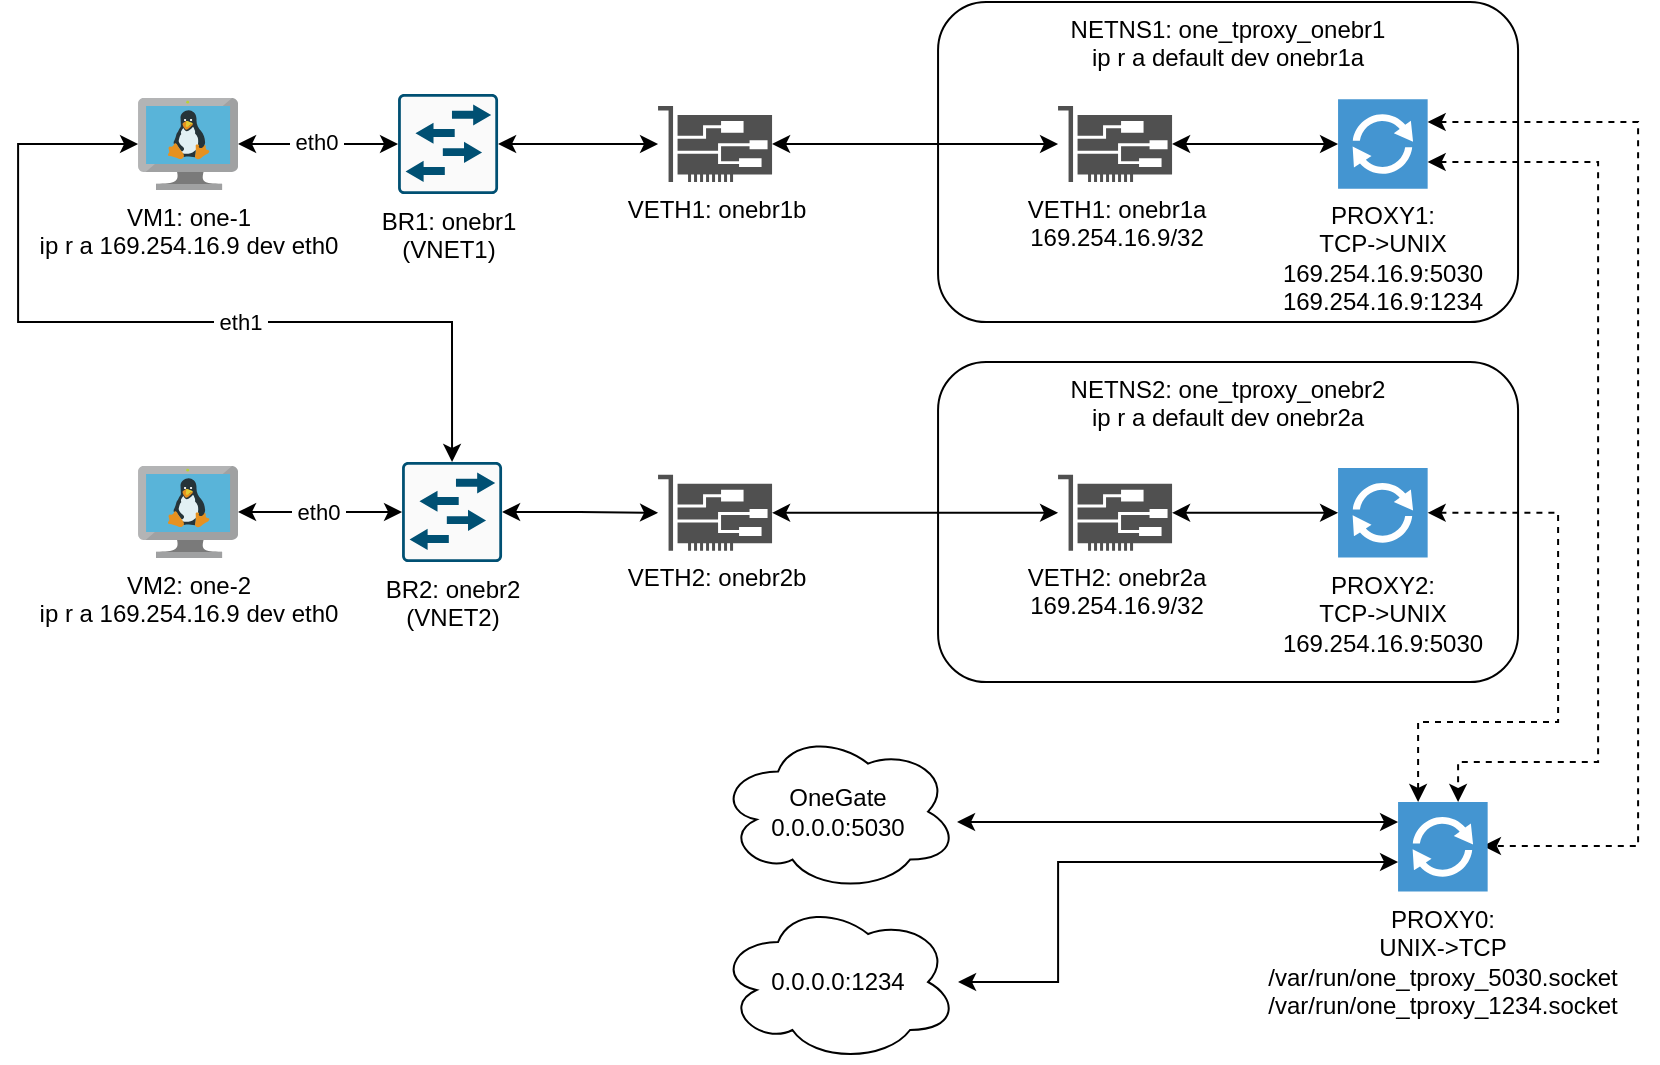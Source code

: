 <mxfile scale="1" border="0" version="24.7.17">
  <diagram name="Page-1" id="-BR6f6naHNur6uy_jY3p">
    <mxGraphModel dx="819" dy="469" grid="1" gridSize="10" guides="1" tooltips="1" connect="1" arrows="1" fold="1" page="1" pageScale="1" pageWidth="850" pageHeight="500" math="0" shadow="0">
      <root>
        <mxCell id="0" />
        <mxCell id="1" parent="0" />
        <mxCell id="GtZhCGzV1kUGfuRWRD5H-3" value="" style="group" parent="1" vertex="1" connectable="0">
          <mxGeometry x="470.03" y="240" width="290" height="160" as="geometry" />
        </mxCell>
        <mxCell id="VRzvLRjz2sGENCwRI0ut-32" value="NETNS2: one_tproxy_onebr2&lt;br&gt;ip r a default dev&amp;nbsp;&lt;span style=&quot;text-wrap: nowrap;&quot;&gt;onebr2a&lt;/span&gt;" style="rounded=1;whiteSpace=wrap;html=1;verticalAlign=top;" parent="GtZhCGzV1kUGfuRWRD5H-3" vertex="1">
          <mxGeometry width="290" height="160" as="geometry" />
        </mxCell>
        <mxCell id="VRzvLRjz2sGENCwRI0ut-47" style="edgeStyle=orthogonalEdgeStyle;rounded=0;orthogonalLoop=1;jettySize=auto;html=1;startArrow=classic;startFill=1;" parent="GtZhCGzV1kUGfuRWRD5H-3" source="VRzvLRjz2sGENCwRI0ut-34" target="VRzvLRjz2sGENCwRI0ut-39" edge="1">
          <mxGeometry relative="1" as="geometry" />
        </mxCell>
        <mxCell id="VRzvLRjz2sGENCwRI0ut-34" value="VETH2: onebr2a&lt;br&gt;169.254.16.9/32" style="sketch=0;pointerEvents=1;shadow=0;dashed=0;html=1;strokeColor=none;fillColor=#505050;labelPosition=center;verticalLabelPosition=bottom;verticalAlign=top;outlineConnect=0;align=center;shape=mxgraph.office.devices.nic;" parent="GtZhCGzV1kUGfuRWRD5H-3" vertex="1">
          <mxGeometry x="60" y="56.4" width="57" height="38" as="geometry" />
        </mxCell>
        <mxCell id="VRzvLRjz2sGENCwRI0ut-39" value="PROXY2:&lt;br&gt;TCP-&amp;gt;UNIX&lt;br&gt;169.254.16.9:5030" style="pointerEvents=1;shadow=0;dashed=0;html=1;strokeColor=none;fillColor=#4495D1;labelPosition=center;verticalLabelPosition=bottom;verticalAlign=top;align=center;outlineConnect=0;shape=mxgraph.veeam.2d.proxy;" parent="GtZhCGzV1kUGfuRWRD5H-3" vertex="1">
          <mxGeometry x="200" y="53" width="44.8" height="44.8" as="geometry" />
        </mxCell>
        <mxCell id="VRzvLRjz2sGENCwRI0ut-27" value="" style="group" parent="1" vertex="1" connectable="0">
          <mxGeometry x="70.03" y="106" width="317" height="50" as="geometry" />
        </mxCell>
        <mxCell id="VRzvLRjz2sGENCwRI0ut-1" value="VM1: one-1&lt;br&gt;ip r a 169.254.16.9 dev eth0" style="image;sketch=0;aspect=fixed;html=1;points=[];align=center;fontSize=12;image=img/lib/mscae/VM_Linux.svg;" parent="VRzvLRjz2sGENCwRI0ut-27" vertex="1">
          <mxGeometry y="2" width="50" height="46" as="geometry" />
        </mxCell>
        <mxCell id="VRzvLRjz2sGENCwRI0ut-18" style="edgeStyle=orthogonalEdgeStyle;rounded=0;orthogonalLoop=1;jettySize=auto;html=1;startArrow=classic;startFill=1;" parent="VRzvLRjz2sGENCwRI0ut-27" source="VRzvLRjz2sGENCwRI0ut-3" target="VRzvLRjz2sGENCwRI0ut-14" edge="1">
          <mxGeometry relative="1" as="geometry" />
        </mxCell>
        <mxCell id="VRzvLRjz2sGENCwRI0ut-3" value="BR1: onebr1&lt;div&gt;(VNET1)&lt;/div&gt;" style="sketch=0;points=[[0.015,0.015,0],[0.985,0.015,0],[0.985,0.985,0],[0.015,0.985,0],[0.25,0,0],[0.5,0,0],[0.75,0,0],[1,0.25,0],[1,0.5,0],[1,0.75,0],[0.75,1,0],[0.5,1,0],[0.25,1,0],[0,0.75,0],[0,0.5,0],[0,0.25,0]];verticalLabelPosition=bottom;html=1;verticalAlign=top;aspect=fixed;align=center;pointerEvents=1;shape=mxgraph.cisco19.rect;prIcon=l2_switch;fillColor=#FAFAFA;strokeColor=#005073;" parent="VRzvLRjz2sGENCwRI0ut-27" vertex="1">
          <mxGeometry x="130" width="50" height="50" as="geometry" />
        </mxCell>
        <mxCell id="VRzvLRjz2sGENCwRI0ut-14" value="VETH1: onebr1b" style="sketch=0;pointerEvents=1;shadow=0;dashed=0;html=1;strokeColor=none;fillColor=#505050;labelPosition=center;verticalLabelPosition=bottom;verticalAlign=top;outlineConnect=0;align=center;shape=mxgraph.office.devices.nic;" parent="VRzvLRjz2sGENCwRI0ut-27" vertex="1">
          <mxGeometry x="260" y="6" width="57" height="38" as="geometry" />
        </mxCell>
        <mxCell id="VRzvLRjz2sGENCwRI0ut-15" style="edgeStyle=orthogonalEdgeStyle;rounded=0;orthogonalLoop=1;jettySize=auto;html=1;entryX=0;entryY=0.5;entryDx=0;entryDy=0;entryPerimeter=0;startArrow=classic;startFill=1;" parent="VRzvLRjz2sGENCwRI0ut-27" source="VRzvLRjz2sGENCwRI0ut-1" target="VRzvLRjz2sGENCwRI0ut-3" edge="1">
          <mxGeometry relative="1" as="geometry" />
        </mxCell>
        <mxCell id="VRzvLRjz2sGENCwRI0ut-71" value="&amp;nbsp;eth0&amp;nbsp;" style="edgeLabel;html=1;align=center;verticalAlign=middle;resizable=0;points=[];" parent="VRzvLRjz2sGENCwRI0ut-15" vertex="1" connectable="0">
          <mxGeometry x="-0.036" y="1" relative="1" as="geometry">
            <mxPoint as="offset" />
          </mxGeometry>
        </mxCell>
        <mxCell id="VRzvLRjz2sGENCwRI0ut-28" style="edgeStyle=orthogonalEdgeStyle;rounded=0;orthogonalLoop=1;jettySize=auto;html=1;entryX=0.5;entryY=0;entryDx=0;entryDy=0;entryPerimeter=0;startArrow=classic;startFill=1;" parent="1" source="VRzvLRjz2sGENCwRI0ut-1" target="VRzvLRjz2sGENCwRI0ut-7" edge="1">
          <mxGeometry relative="1" as="geometry">
            <Array as="points">
              <mxPoint x="10.03" y="131" />
              <mxPoint x="10.03" y="220" />
              <mxPoint x="227.03" y="220" />
            </Array>
          </mxGeometry>
        </mxCell>
        <mxCell id="VRzvLRjz2sGENCwRI0ut-72" value="&amp;nbsp;eth1&amp;nbsp;" style="edgeLabel;html=1;align=center;verticalAlign=middle;resizable=0;points=[];" parent="VRzvLRjz2sGENCwRI0ut-28" vertex="1" connectable="0">
          <mxGeometry x="0.185" y="-1" relative="1" as="geometry">
            <mxPoint x="1" y="-1" as="offset" />
          </mxGeometry>
        </mxCell>
        <mxCell id="VRzvLRjz2sGENCwRI0ut-35" style="edgeStyle=orthogonalEdgeStyle;rounded=0;orthogonalLoop=1;jettySize=auto;html=1;startArrow=classic;startFill=1;" parent="1" source="VRzvLRjz2sGENCwRI0ut-24" target="VRzvLRjz2sGENCwRI0ut-34" edge="1">
          <mxGeometry relative="1" as="geometry" />
        </mxCell>
        <mxCell id="VRzvLRjz2sGENCwRI0ut-50" value="" style="group;strokeColor=none;" parent="1" vertex="1" connectable="0">
          <mxGeometry x="470.03" y="60" width="290" height="160" as="geometry" />
        </mxCell>
        <mxCell id="VRzvLRjz2sGENCwRI0ut-6" value="NETNS1: one_tproxy_onebr1&lt;br&gt;ip r a default dev&amp;nbsp;&lt;span style=&quot;text-wrap: nowrap;&quot;&gt;onebr1a&lt;/span&gt;" style="rounded=1;whiteSpace=wrap;html=1;verticalAlign=top;align=center;" parent="VRzvLRjz2sGENCwRI0ut-50" vertex="1">
          <mxGeometry width="290" height="160" as="geometry" />
        </mxCell>
        <mxCell id="VRzvLRjz2sGENCwRI0ut-13" value="PROXY1:&lt;br&gt;TCP-&amp;gt;UNIX&lt;br&gt;169.254.16.9:5030&lt;br&gt;169.254.16.9:1234" style="pointerEvents=1;shadow=0;dashed=0;html=1;strokeColor=none;fillColor=#4495D1;labelPosition=center;verticalLabelPosition=bottom;verticalAlign=top;align=center;outlineConnect=0;shape=mxgraph.veeam.2d.proxy;" parent="VRzvLRjz2sGENCwRI0ut-50" vertex="1">
          <mxGeometry x="200" y="48.6" width="44.8" height="44.8" as="geometry" />
        </mxCell>
        <mxCell id="VRzvLRjz2sGENCwRI0ut-49" style="edgeStyle=orthogonalEdgeStyle;rounded=0;orthogonalLoop=1;jettySize=auto;html=1;startArrow=classic;startFill=1;" parent="VRzvLRjz2sGENCwRI0ut-50" source="VRzvLRjz2sGENCwRI0ut-17" target="VRzvLRjz2sGENCwRI0ut-13" edge="1">
          <mxGeometry relative="1" as="geometry" />
        </mxCell>
        <mxCell id="VRzvLRjz2sGENCwRI0ut-17" value="VETH1: onebr1a&lt;br&gt;169.254.16.9/32" style="sketch=0;pointerEvents=1;shadow=0;dashed=0;html=1;strokeColor=none;fillColor=#505050;labelPosition=center;verticalLabelPosition=bottom;verticalAlign=top;outlineConnect=0;align=center;shape=mxgraph.office.devices.nic;" parent="VRzvLRjz2sGENCwRI0ut-50" vertex="1">
          <mxGeometry x="60" y="52" width="57" height="38" as="geometry" />
        </mxCell>
        <mxCell id="VRzvLRjz2sGENCwRI0ut-19" style="edgeStyle=orthogonalEdgeStyle;rounded=0;orthogonalLoop=1;jettySize=auto;html=1;startArrow=classic;startFill=1;" parent="1" source="VRzvLRjz2sGENCwRI0ut-14" target="VRzvLRjz2sGENCwRI0ut-17" edge="1">
          <mxGeometry relative="1" as="geometry" />
        </mxCell>
        <mxCell id="VRzvLRjz2sGENCwRI0ut-51" style="edgeStyle=orthogonalEdgeStyle;rounded=0;orthogonalLoop=1;jettySize=auto;html=1;startArrow=classic;startFill=1;dashed=1;" parent="1" source="VRzvLRjz2sGENCwRI0ut-39" target="VRzvLRjz2sGENCwRI0ut-43" edge="1">
          <mxGeometry relative="1" as="geometry">
            <Array as="points">
              <mxPoint x="780.03" y="315" />
              <mxPoint x="780.03" y="420" />
              <mxPoint x="710.03" y="420" />
            </Array>
          </mxGeometry>
        </mxCell>
        <mxCell id="VRzvLRjz2sGENCwRI0ut-52" style="edgeStyle=orthogonalEdgeStyle;rounded=0;orthogonalLoop=1;jettySize=auto;html=1;startArrow=classic;startFill=1;dashed=1;" parent="1" target="VRzvLRjz2sGENCwRI0ut-43" edge="1">
          <mxGeometry relative="1" as="geometry">
            <mxPoint x="714.83" y="140.004" as="sourcePoint" />
            <mxPoint x="729.996" y="468.97" as="targetPoint" />
            <Array as="points">
              <mxPoint x="800.03" y="140" />
              <mxPoint x="800.03" y="440" />
              <mxPoint x="730.03" y="440" />
            </Array>
          </mxGeometry>
        </mxCell>
        <mxCell id="VRzvLRjz2sGENCwRI0ut-55" style="edgeStyle=orthogonalEdgeStyle;rounded=0;orthogonalLoop=1;jettySize=auto;html=1;startArrow=classic;startFill=1;dashed=1;" parent="1" source="VRzvLRjz2sGENCwRI0ut-13" edge="1">
          <mxGeometry relative="1" as="geometry">
            <mxPoint x="690.029" y="108.6" as="sourcePoint" />
            <mxPoint x="742.45" y="482" as="targetPoint" />
            <Array as="points">
              <mxPoint x="820.03" y="120" />
              <mxPoint x="820.03" y="482" />
            </Array>
          </mxGeometry>
        </mxCell>
        <mxCell id="VRzvLRjz2sGENCwRI0ut-63" value="" style="group" parent="1" vertex="1" connectable="0">
          <mxGeometry x="360.03" y="424.8" width="384.8" height="165.2" as="geometry" />
        </mxCell>
        <mxCell id="VRzvLRjz2sGENCwRI0ut-43" value="PROXY0:&lt;br&gt;UNIX-&amp;gt;TCP&lt;br&gt;/var/run/one_tproxy_5030.socket&lt;br&gt;/var/run/one_tproxy_1234.socket" style="pointerEvents=1;shadow=0;dashed=0;html=1;strokeColor=none;fillColor=#4495D1;labelPosition=center;verticalLabelPosition=bottom;verticalAlign=top;align=center;outlineConnect=0;shape=mxgraph.veeam.2d.proxy;" parent="VRzvLRjz2sGENCwRI0ut-63" vertex="1">
          <mxGeometry x="340" y="35.2" width="44.8" height="44.8" as="geometry" />
        </mxCell>
        <mxCell id="VRzvLRjz2sGENCwRI0ut-57" style="edgeStyle=orthogonalEdgeStyle;rounded=0;orthogonalLoop=1;jettySize=auto;html=1;startArrow=classic;startFill=1;" parent="VRzvLRjz2sGENCwRI0ut-63" source="VRzvLRjz2sGENCwRI0ut-44" target="VRzvLRjz2sGENCwRI0ut-43" edge="1">
          <mxGeometry relative="1" as="geometry">
            <Array as="points">
              <mxPoint x="310" y="45.2" />
              <mxPoint x="310" y="45.2" />
            </Array>
          </mxGeometry>
        </mxCell>
        <mxCell id="VRzvLRjz2sGENCwRI0ut-44" value="OneGate&lt;br&gt;0.0.0.0:5030" style="ellipse;shape=cloud;whiteSpace=wrap;html=1;" parent="VRzvLRjz2sGENCwRI0ut-63" vertex="1">
          <mxGeometry width="120" height="80" as="geometry" />
        </mxCell>
        <mxCell id="VRzvLRjz2sGENCwRI0ut-59" style="edgeStyle=orthogonalEdgeStyle;rounded=0;orthogonalLoop=1;jettySize=auto;html=1;startArrow=classic;startFill=1;" parent="VRzvLRjz2sGENCwRI0ut-63" source="VRzvLRjz2sGENCwRI0ut-56" target="VRzvLRjz2sGENCwRI0ut-43" edge="1">
          <mxGeometry relative="1" as="geometry">
            <Array as="points">
              <mxPoint x="170" y="125.2" />
              <mxPoint x="170" y="65.2" />
            </Array>
          </mxGeometry>
        </mxCell>
        <mxCell id="VRzvLRjz2sGENCwRI0ut-56" value="0.0.0.0:1234" style="ellipse;shape=cloud;whiteSpace=wrap;html=1;" parent="VRzvLRjz2sGENCwRI0ut-63" vertex="1">
          <mxGeometry y="85.2" width="120" height="80" as="geometry" />
        </mxCell>
        <mxCell id="GtZhCGzV1kUGfuRWRD5H-2" value="" style="group" parent="1" vertex="1" connectable="0">
          <mxGeometry x="70.03" y="290" width="317" height="50" as="geometry" />
        </mxCell>
        <mxCell id="VRzvLRjz2sGENCwRI0ut-16" style="edgeStyle=orthogonalEdgeStyle;rounded=0;orthogonalLoop=1;jettySize=auto;html=1;startArrow=classic;startFill=1;" parent="GtZhCGzV1kUGfuRWRD5H-2" source="VRzvLRjz2sGENCwRI0ut-2" target="VRzvLRjz2sGENCwRI0ut-7" edge="1">
          <mxGeometry relative="1" as="geometry" />
        </mxCell>
        <mxCell id="VRzvLRjz2sGENCwRI0ut-70" value="&amp;nbsp;eth0&amp;nbsp;" style="edgeLabel;html=1;align=center;verticalAlign=middle;resizable=0;points=[];" parent="VRzvLRjz2sGENCwRI0ut-16" vertex="1" connectable="0">
          <mxGeometry x="-0.026" relative="1" as="geometry">
            <mxPoint as="offset" />
          </mxGeometry>
        </mxCell>
        <mxCell id="VRzvLRjz2sGENCwRI0ut-2" value="VM2: one-2&lt;br&gt;ip r a 169.254.16.9 dev eth0" style="image;sketch=0;aspect=fixed;html=1;points=[];align=center;fontSize=12;image=img/lib/mscae/VM_Linux.svg;" parent="GtZhCGzV1kUGfuRWRD5H-2" vertex="1">
          <mxGeometry y="2" width="50" height="46" as="geometry" />
        </mxCell>
        <mxCell id="VRzvLRjz2sGENCwRI0ut-25" style="edgeStyle=orthogonalEdgeStyle;rounded=0;orthogonalLoop=1;jettySize=auto;html=1;startArrow=classic;startFill=1;" parent="GtZhCGzV1kUGfuRWRD5H-2" source="VRzvLRjz2sGENCwRI0ut-7" target="VRzvLRjz2sGENCwRI0ut-24" edge="1">
          <mxGeometry relative="1" as="geometry" />
        </mxCell>
        <mxCell id="VRzvLRjz2sGENCwRI0ut-7" value="BR2: onebr2&lt;br&gt;(VNET2)" style="sketch=0;points=[[0.015,0.015,0],[0.985,0.015,0],[0.985,0.985,0],[0.015,0.985,0],[0.25,0,0],[0.5,0,0],[0.75,0,0],[1,0.25,0],[1,0.5,0],[1,0.75,0],[0.75,1,0],[0.5,1,0],[0.25,1,0],[0,0.75,0],[0,0.5,0],[0,0.25,0]];verticalLabelPosition=bottom;html=1;verticalAlign=top;aspect=fixed;align=center;pointerEvents=1;shape=mxgraph.cisco19.rect;prIcon=l2_switch;fillColor=#FAFAFA;strokeColor=#005073;" parent="GtZhCGzV1kUGfuRWRD5H-2" vertex="1">
          <mxGeometry x="132" width="50" height="50" as="geometry" />
        </mxCell>
        <mxCell id="VRzvLRjz2sGENCwRI0ut-24" value="VETH2: onebr2b" style="sketch=0;pointerEvents=1;shadow=0;dashed=0;html=1;strokeColor=none;fillColor=#505050;labelPosition=center;verticalLabelPosition=bottom;verticalAlign=top;outlineConnect=0;align=center;shape=mxgraph.office.devices.nic;" parent="GtZhCGzV1kUGfuRWRD5H-2" vertex="1">
          <mxGeometry x="260" y="6.4" width="57" height="38" as="geometry" />
        </mxCell>
      </root>
    </mxGraphModel>
  </diagram>
</mxfile>
